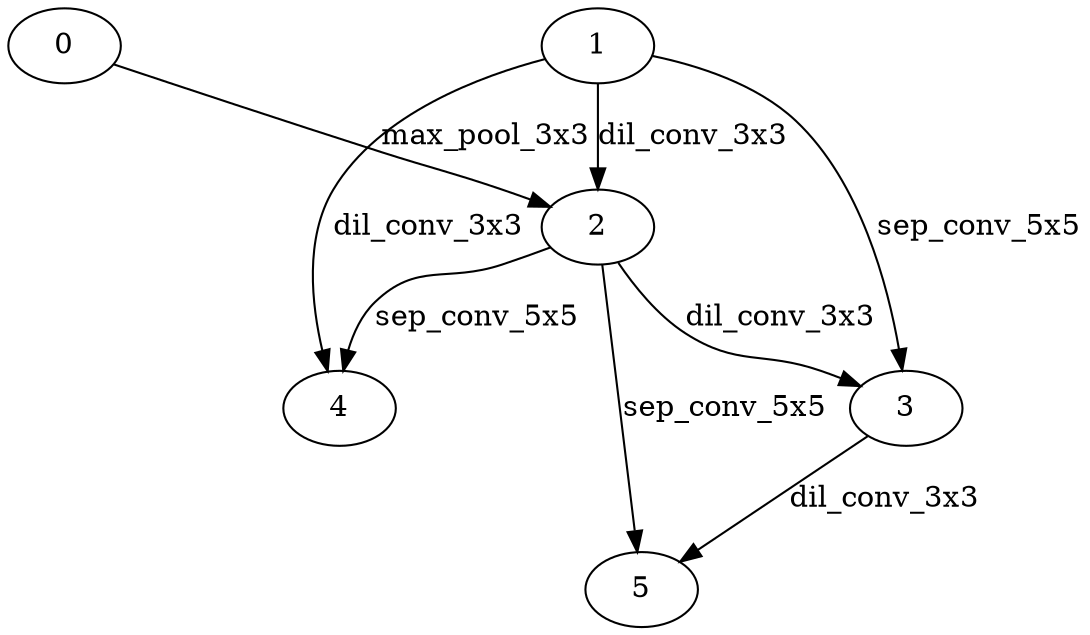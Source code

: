 digraph reduction_cell_4 {
	0 -> 2 [label=max_pool_3x3]
	1 -> 2 [label=dil_conv_3x3]
	2 -> 3 [label=dil_conv_3x3]
	1 -> 3 [label=sep_conv_5x5]
	1 -> 4 [label=dil_conv_3x3]
	2 -> 4 [label=sep_conv_5x5]
	2 -> 5 [label=sep_conv_5x5]
	3 -> 5 [label=dil_conv_3x3]
}
